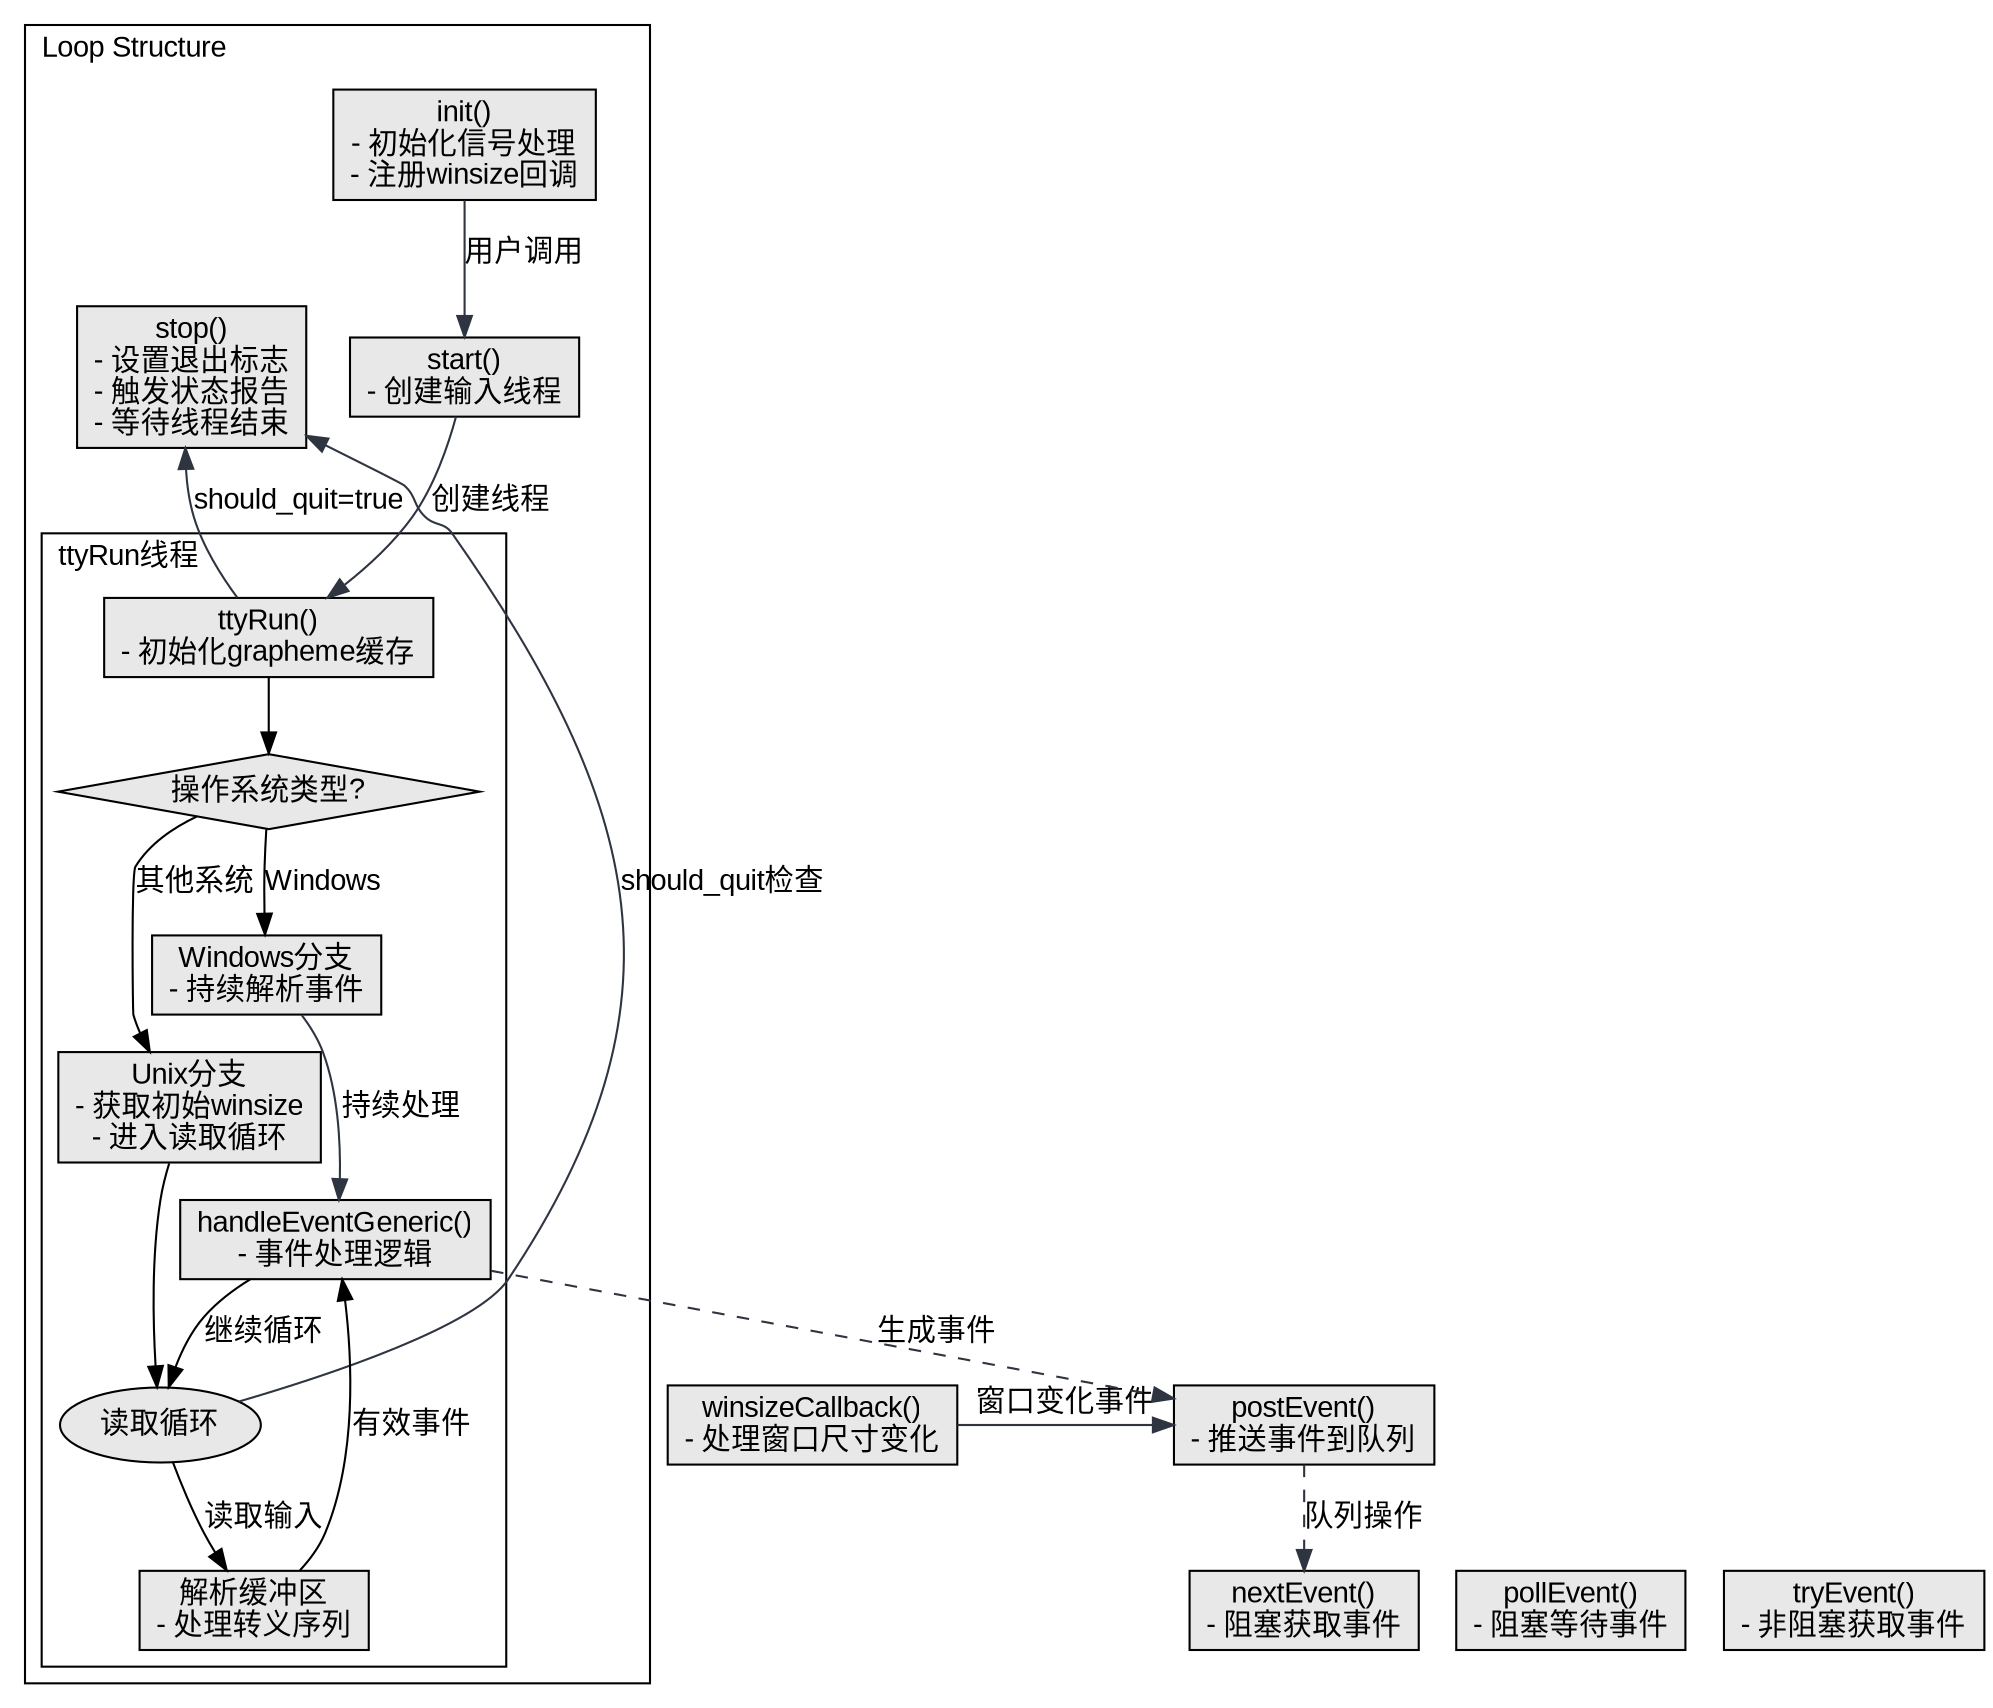 
digraph LoopFlow {
    graph [bgcolor=transparent, fontname="Arial"];
    node [shape=rectangle, style=filled, fillcolor="#e8e8e8", fontname="Arial"];
    edge [fontname="Arial"];

    // 主结构
    subgraph cluster_Loop {
        label="Loop Structure";
        labeljust=l;
        
        Init [label="init()\n- 初始化信号处理\n- 注册winsize回调"];
        Start [label="start()\n- 创建输入线程"];
        Stop [label="stop()\n- 设置退出标志\n- 触发状态报告\n- 等待线程结束"];
        NextEvent [label="nextEvent()\n- 阻塞获取事件"];
        PollEvent [label="pollEvent()\n- 阻塞等待事件"];
        TryEvent [label="tryEvent()\n- 非阻塞获取事件"];
        PostEvent [label="postEvent()\n- 推送事件到队列"];
        WinsizeCB [label="winsizeCallback()\n- 处理窗口尺寸变化"];

        // 线程流程
        subgraph cluster_thread {
            label="ttyRun线程";
            TtyRunStart [label="ttyRun()\n- 初始化grapheme缓存"];
            OSDecision [shape=diamond, label="操作系统类型?"];
            WindowsBranch [label="Windows分支\n- 持续解析事件"];
            UnixBranch [label="Unix分支\n- 获取初始winsize\n- 进入读取循环"];
            ReadLoop [shape=ellipse, label="读取循环"];
            ParseBuffer [label="解析缓冲区\n- 处理转义序列"];
            HandleEvent [label="handleEventGeneric()\n- 事件处理逻辑"];

            TtyRunStart -> OSDecision;
            OSDecision -> WindowsBranch [label="Windows"];
            OSDecision -> UnixBranch [label="其他系统"];
            UnixBranch -> ReadLoop;
            ReadLoop -> ParseBuffer [label="读取输入"];
            ParseBuffer -> HandleEvent [label="有效事件"];
            HandleEvent -> ReadLoop [label="继续循环"];
        }
    }

    // 核心流程
    edge [color="#2e3440"];
    Init -> Start [label="用户调用"];
    Start -> TtyRunStart [label="创建线程"];
    Stop -> TtyRunStart [label="should_quit=true", dir=back];
    PostEvent -> NextEvent [label="队列操作", style=dashed];
    WinsizeCB -> PostEvent [label="窗口变化事件"];
    HandleEvent -> PostEvent [label="生成事件", style=dashed];
    ReadLoop -> Stop [label="should_quit检查", constraint=false];
    WindowsBranch -> HandleEvent [label="持续处理"];
    
    // 事件接口
    {rank=same; NextEvent; PollEvent; TryEvent}
    {rank=same; PostEvent; WinsizeCB}
}
